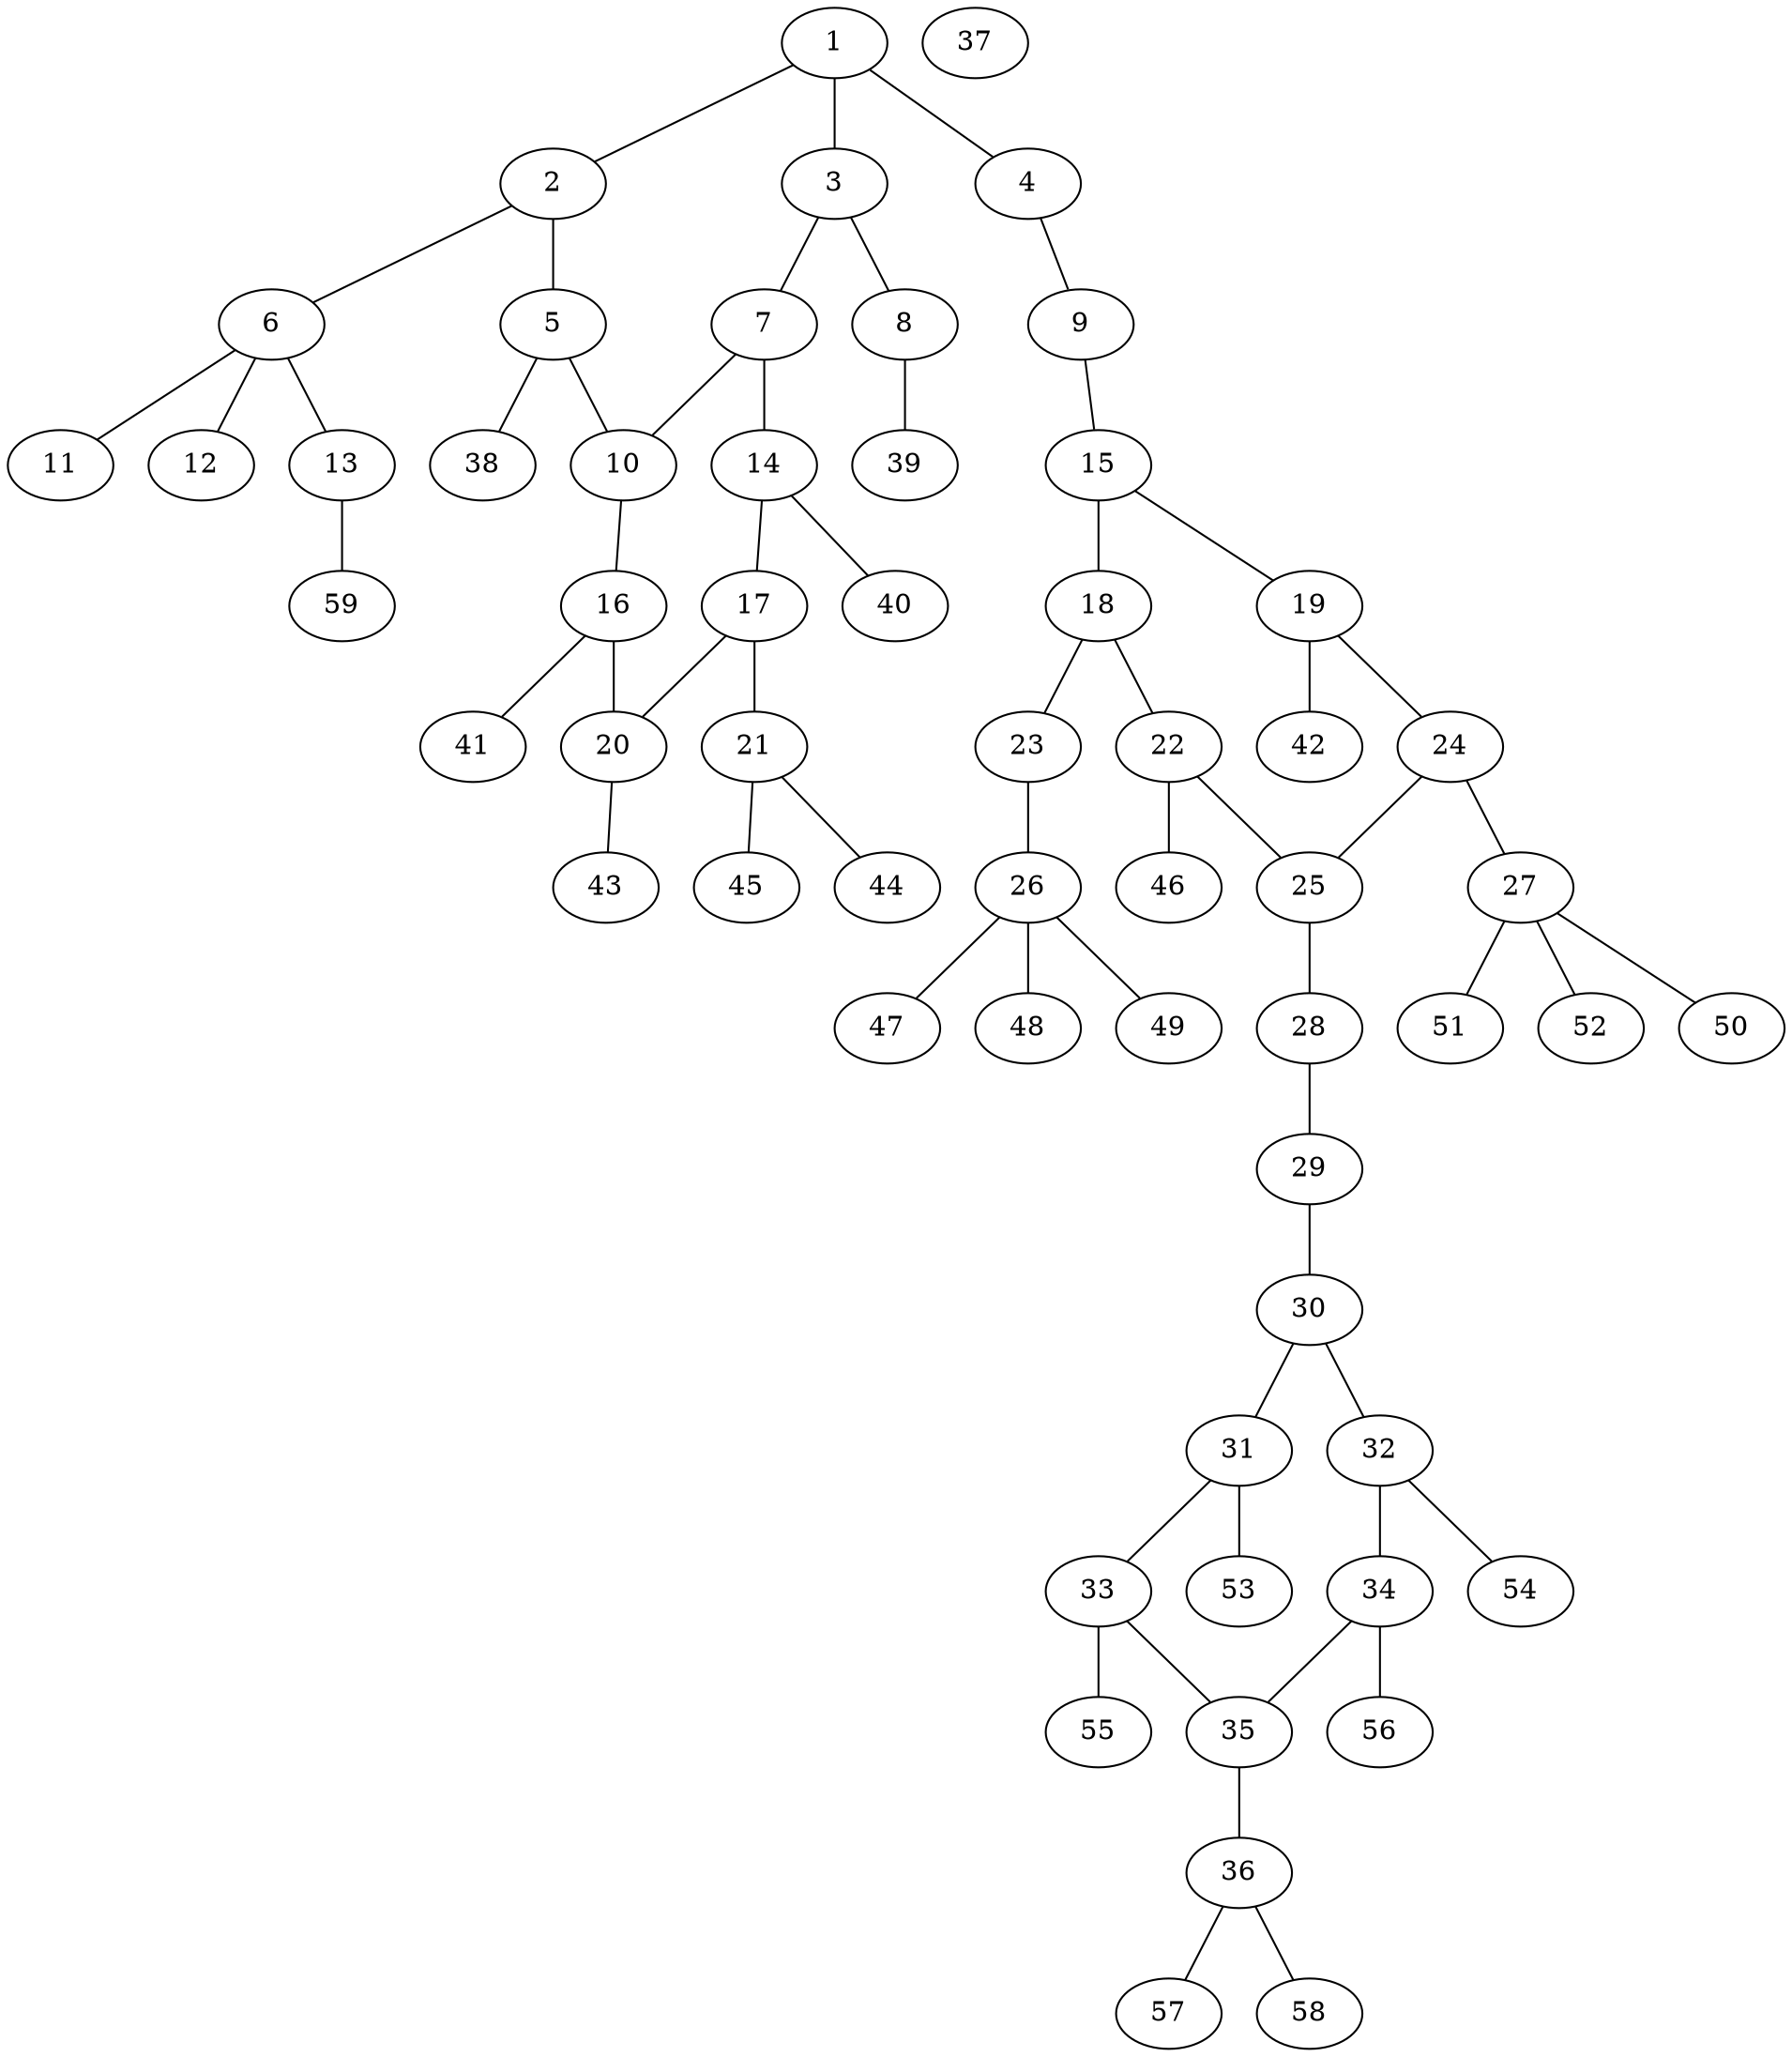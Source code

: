 graph molecule_3896 {
	1	 [chem=C];
	2	 [chem=C];
	1 -- 2	 [valence=1];
	3	 [chem=C];
	1 -- 3	 [valence=2];
	4	 [chem=N];
	1 -- 4	 [valence=1];
	5	 [chem=C];
	2 -- 5	 [valence=2];
	6	 [chem=S];
	2 -- 6	 [valence=1];
	7	 [chem=C];
	3 -- 7	 [valence=1];
	8	 [chem=O];
	3 -- 8	 [valence=1];
	9	 [chem=N];
	4 -- 9	 [valence=2];
	10	 [chem=C];
	5 -- 10	 [valence=1];
	38	 [chem=H];
	5 -- 38	 [valence=1];
	11	 [chem=O];
	6 -- 11	 [valence=2];
	12	 [chem=O];
	6 -- 12	 [valence=2];
	13	 [chem=O];
	6 -- 13	 [valence=1];
	7 -- 10	 [valence=2];
	14	 [chem=C];
	7 -- 14	 [valence=1];
	39	 [chem=H];
	8 -- 39	 [valence=1];
	15	 [chem=C];
	9 -- 15	 [valence=1];
	16	 [chem=C];
	10 -- 16	 [valence=1];
	59	 [chem=H];
	13 -- 59	 [valence=1];
	17	 [chem=C];
	14 -- 17	 [valence=2];
	40	 [chem=H];
	14 -- 40	 [valence=1];
	18	 [chem=C];
	15 -- 18	 [valence=1];
	19	 [chem=C];
	15 -- 19	 [valence=2];
	20	 [chem=C];
	16 -- 20	 [valence=2];
	41	 [chem=H];
	16 -- 41	 [valence=1];
	17 -- 20	 [valence=1];
	21	 [chem=N];
	17 -- 21	 [valence=1];
	22	 [chem=C];
	18 -- 22	 [valence=2];
	23	 [chem=O];
	18 -- 23	 [valence=1];
	24	 [chem=C];
	19 -- 24	 [valence=1];
	42	 [chem=H];
	19 -- 42	 [valence=1];
	43	 [chem=H];
	20 -- 43	 [valence=1];
	44	 [chem=H];
	21 -- 44	 [valence=1];
	45	 [chem=H];
	21 -- 45	 [valence=1];
	25	 [chem=C];
	22 -- 25	 [valence=1];
	46	 [chem=H];
	22 -- 46	 [valence=1];
	26	 [chem=C];
	23 -- 26	 [valence=1];
	24 -- 25	 [valence=2];
	27	 [chem=C];
	24 -- 27	 [valence=1];
	28	 [chem=N];
	25 -- 28	 [valence=1];
	47	 [chem=H];
	26 -- 47	 [valence=1];
	48	 [chem=H];
	26 -- 48	 [valence=1];
	49	 [chem=H];
	26 -- 49	 [valence=1];
	50	 [chem=H];
	27 -- 50	 [valence=1];
	51	 [chem=H];
	27 -- 51	 [valence=1];
	52	 [chem=H];
	27 -- 52	 [valence=1];
	29	 [chem=N];
	28 -- 29	 [valence=2];
	30	 [chem=C];
	29 -- 30	 [valence=1];
	31	 [chem=C];
	30 -- 31	 [valence=2];
	32	 [chem=C];
	30 -- 32	 [valence=1];
	33	 [chem=C];
	31 -- 33	 [valence=1];
	53	 [chem=H];
	31 -- 53	 [valence=1];
	34	 [chem=C];
	32 -- 34	 [valence=2];
	54	 [chem=H];
	32 -- 54	 [valence=1];
	35	 [chem=C];
	33 -- 35	 [valence=2];
	55	 [chem=H];
	33 -- 55	 [valence=1];
	34 -- 35	 [valence=1];
	56	 [chem=H];
	34 -- 56	 [valence=1];
	36	 [chem=N];
	35 -- 36	 [valence=1];
	57	 [chem=H];
	36 -- 57	 [valence=1];
	58	 [chem=H];
	36 -- 58	 [valence=1];
	37	 [chem=Na];
}
